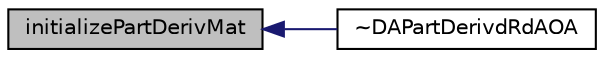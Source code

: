 digraph "initializePartDerivMat"
{
  bgcolor="transparent";
  edge [fontname="Helvetica",fontsize="10",labelfontname="Helvetica",labelfontsize="10"];
  node [fontname="Helvetica",fontsize="10",shape=record];
  rankdir="LR";
  Node28 [label="initializePartDerivMat",height=0.2,width=0.4,color="black", fillcolor="grey75", style="filled", fontcolor="black"];
  Node28 -> Node29 [dir="back",color="midnightblue",fontsize="10",style="solid",fontname="Helvetica"];
  Node29 [label="~DAPartDerivdRdAOA",height=0.2,width=0.4,color="black",URL="$classFoam_1_1DAPartDerivdRdAOA.html#aa2c7f7f04f5e486280dc151f58e79ef1"];
}
